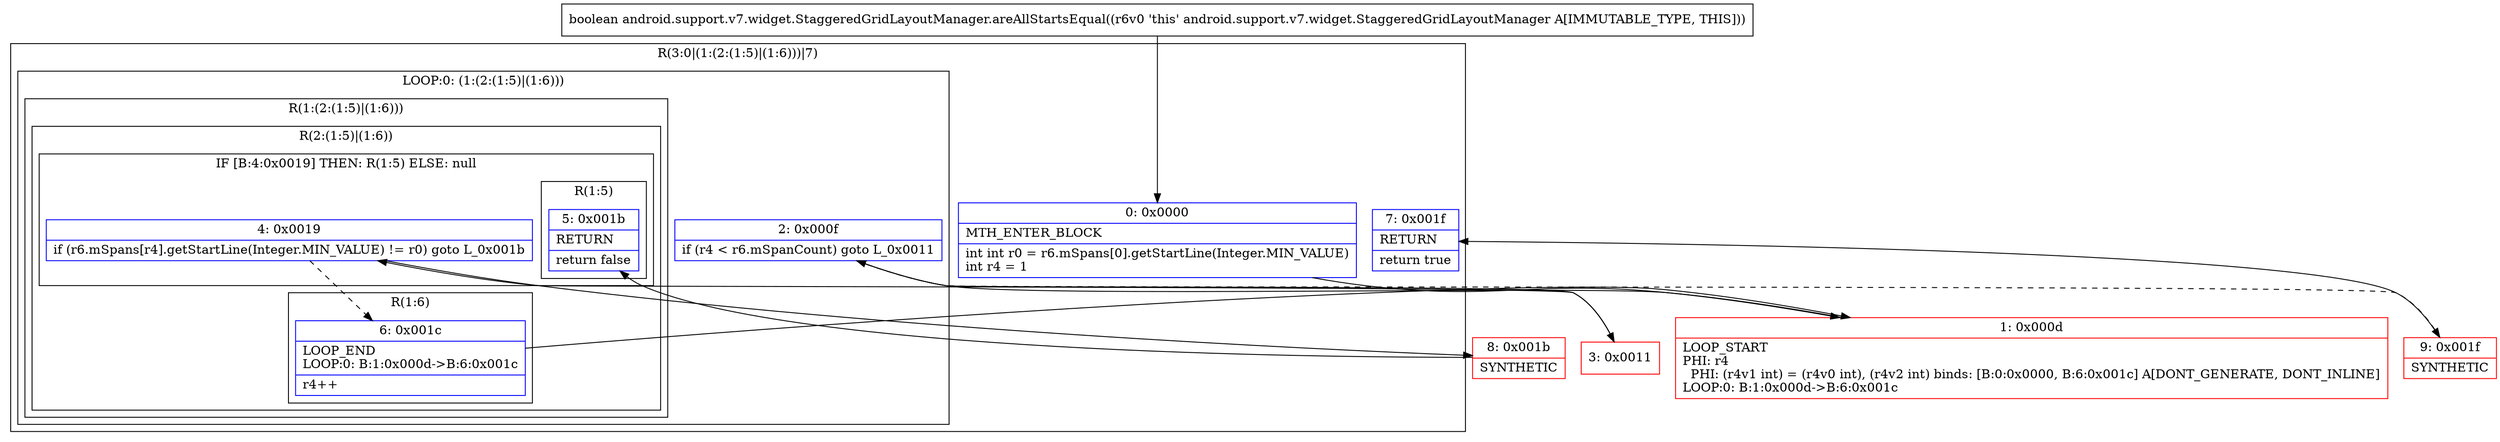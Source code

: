 digraph "CFG forandroid.support.v7.widget.StaggeredGridLayoutManager.areAllStartsEqual()Z" {
subgraph cluster_Region_1701627967 {
label = "R(3:0|(1:(2:(1:5)|(1:6)))|7)";
node [shape=record,color=blue];
Node_0 [shape=record,label="{0\:\ 0x0000|MTH_ENTER_BLOCK\l|int int r0 = r6.mSpans[0].getStartLine(Integer.MIN_VALUE)\lint r4 = 1\l}"];
subgraph cluster_LoopRegion_493970298 {
label = "LOOP:0: (1:(2:(1:5)|(1:6)))";
node [shape=record,color=blue];
Node_2 [shape=record,label="{2\:\ 0x000f|if (r4 \< r6.mSpanCount) goto L_0x0011\l}"];
subgraph cluster_Region_611749251 {
label = "R(1:(2:(1:5)|(1:6)))";
node [shape=record,color=blue];
subgraph cluster_Region_1552850821 {
label = "R(2:(1:5)|(1:6))";
node [shape=record,color=blue];
subgraph cluster_IfRegion_2108344055 {
label = "IF [B:4:0x0019] THEN: R(1:5) ELSE: null";
node [shape=record,color=blue];
Node_4 [shape=record,label="{4\:\ 0x0019|if (r6.mSpans[r4].getStartLine(Integer.MIN_VALUE) != r0) goto L_0x001b\l}"];
subgraph cluster_Region_734723382 {
label = "R(1:5)";
node [shape=record,color=blue];
Node_5 [shape=record,label="{5\:\ 0x001b|RETURN\l|return false\l}"];
}
}
subgraph cluster_Region_259445796 {
label = "R(1:6)";
node [shape=record,color=blue];
Node_6 [shape=record,label="{6\:\ 0x001c|LOOP_END\lLOOP:0: B:1:0x000d\-\>B:6:0x001c\l|r4++\l}"];
}
}
}
}
Node_7 [shape=record,label="{7\:\ 0x001f|RETURN\l|return true\l}"];
}
Node_1 [shape=record,color=red,label="{1\:\ 0x000d|LOOP_START\lPHI: r4 \l  PHI: (r4v1 int) = (r4v0 int), (r4v2 int) binds: [B:0:0x0000, B:6:0x001c] A[DONT_GENERATE, DONT_INLINE]\lLOOP:0: B:1:0x000d\-\>B:6:0x001c\l}"];
Node_3 [shape=record,color=red,label="{3\:\ 0x0011}"];
Node_8 [shape=record,color=red,label="{8\:\ 0x001b|SYNTHETIC\l}"];
Node_9 [shape=record,color=red,label="{9\:\ 0x001f|SYNTHETIC\l}"];
MethodNode[shape=record,label="{boolean android.support.v7.widget.StaggeredGridLayoutManager.areAllStartsEqual((r6v0 'this' android.support.v7.widget.StaggeredGridLayoutManager A[IMMUTABLE_TYPE, THIS])) }"];
MethodNode -> Node_0;
Node_0 -> Node_1;
Node_2 -> Node_3;
Node_2 -> Node_9[style=dashed];
Node_4 -> Node_6[style=dashed];
Node_4 -> Node_8;
Node_6 -> Node_1;
Node_1 -> Node_2;
Node_3 -> Node_4;
Node_8 -> Node_5;
Node_9 -> Node_7;
}

